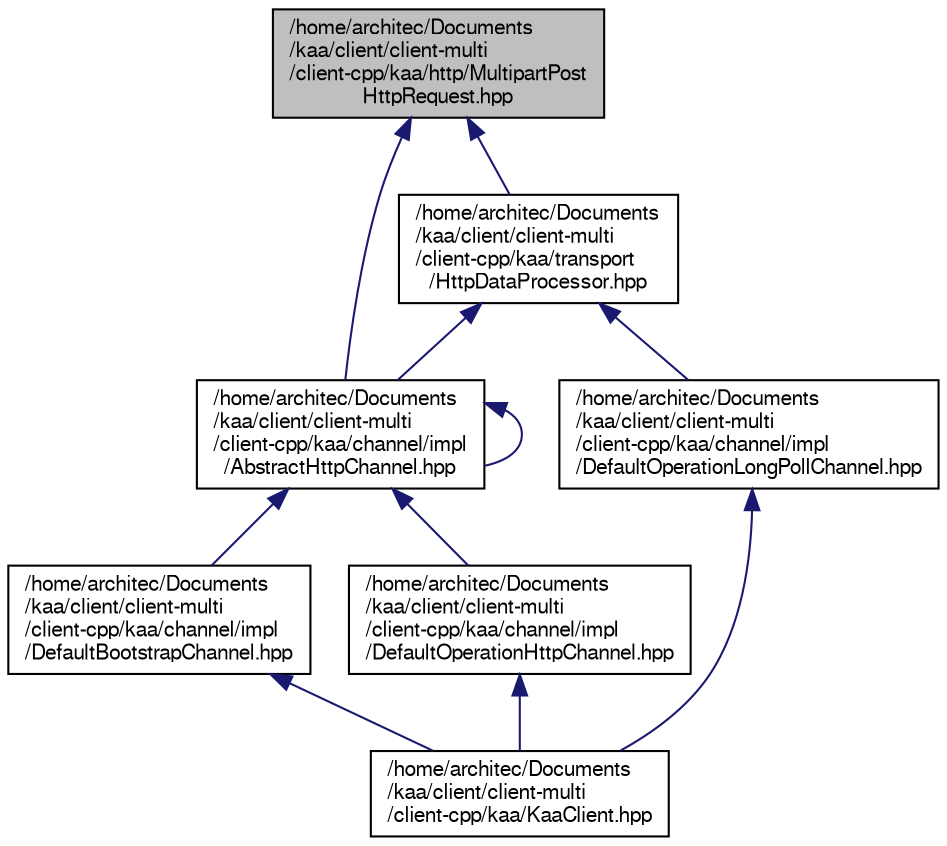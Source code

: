 digraph "/home/architec/Documents/kaa/client/client-multi/client-cpp/kaa/http/MultipartPostHttpRequest.hpp"
{
  bgcolor="transparent";
  edge [fontname="FreeSans",fontsize="10",labelfontname="FreeSans",labelfontsize="10"];
  node [fontname="FreeSans",fontsize="10",shape=record];
  Node1 [label="/home/architec/Documents\l/kaa/client/client-multi\l/client-cpp/kaa/http/MultipartPost\lHttpRequest.hpp",height=0.2,width=0.4,color="black", fillcolor="grey75", style="filled" fontcolor="black"];
  Node1 -> Node2 [dir="back",color="midnightblue",fontsize="10",style="solid",fontname="FreeSans"];
  Node2 [label="/home/architec/Documents\l/kaa/client/client-multi\l/client-cpp/kaa/channel/impl\l/AbstractHttpChannel.hpp",height=0.2,width=0.4,color="black",URL="$AbstractHttpChannel_8hpp.html"];
  Node2 -> Node2 [dir="back",color="midnightblue",fontsize="10",style="solid",fontname="FreeSans"];
  Node2 -> Node3 [dir="back",color="midnightblue",fontsize="10",style="solid",fontname="FreeSans"];
  Node3 [label="/home/architec/Documents\l/kaa/client/client-multi\l/client-cpp/kaa/channel/impl\l/DefaultBootstrapChannel.hpp",height=0.2,width=0.4,color="black",URL="$DefaultBootstrapChannel_8hpp.html"];
  Node3 -> Node4 [dir="back",color="midnightblue",fontsize="10",style="solid",fontname="FreeSans"];
  Node4 [label="/home/architec/Documents\l/kaa/client/client-multi\l/client-cpp/kaa/KaaClient.hpp",height=0.2,width=0.4,color="black",URL="$KaaClient_8hpp.html"];
  Node2 -> Node5 [dir="back",color="midnightblue",fontsize="10",style="solid",fontname="FreeSans"];
  Node5 [label="/home/architec/Documents\l/kaa/client/client-multi\l/client-cpp/kaa/channel/impl\l/DefaultOperationHttpChannel.hpp",height=0.2,width=0.4,color="black",URL="$DefaultOperationHttpChannel_8hpp.html"];
  Node5 -> Node4 [dir="back",color="midnightblue",fontsize="10",style="solid",fontname="FreeSans"];
  Node1 -> Node6 [dir="back",color="midnightblue",fontsize="10",style="solid",fontname="FreeSans"];
  Node6 [label="/home/architec/Documents\l/kaa/client/client-multi\l/client-cpp/kaa/transport\l/HttpDataProcessor.hpp",height=0.2,width=0.4,color="black",URL="$HttpDataProcessor_8hpp.html"];
  Node6 -> Node2 [dir="back",color="midnightblue",fontsize="10",style="solid",fontname="FreeSans"];
  Node6 -> Node7 [dir="back",color="midnightblue",fontsize="10",style="solid",fontname="FreeSans"];
  Node7 [label="/home/architec/Documents\l/kaa/client/client-multi\l/client-cpp/kaa/channel/impl\l/DefaultOperationLongPollChannel.hpp",height=0.2,width=0.4,color="black",URL="$DefaultOperationLongPollChannel_8hpp.html"];
  Node7 -> Node4 [dir="back",color="midnightblue",fontsize="10",style="solid",fontname="FreeSans"];
}
